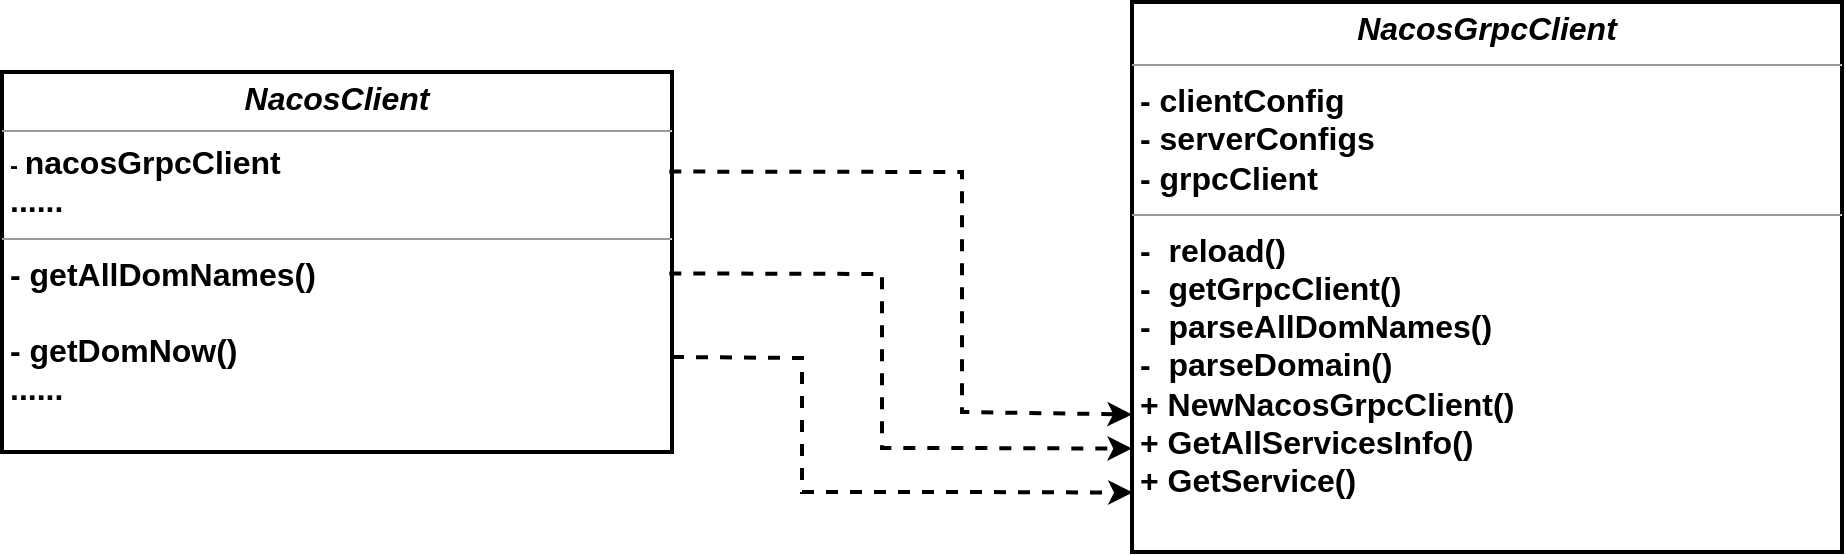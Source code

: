 <mxfile version="19.0.3" type="device"><diagram name="Page-1" id="c4acf3e9-155e-7222-9cf6-157b1a14988f"><mxGraphModel dx="1296" dy="914" grid="1" gridSize="10" guides="1" tooltips="1" connect="1" arrows="1" fold="1" page="1" pageScale="1" pageWidth="1100" pageHeight="1700" background="none" math="0" shadow="0"><root><mxCell id="0"/><mxCell id="1" parent="0"/><mxCell id="BdP5b42nbPo8H1Md3rx2-1" value="&lt;p style=&quot;margin: 4px 0px 0px; text-align: center; font-size: 16px;&quot;&gt;&lt;i style=&quot;&quot;&gt;&lt;font style=&quot;font-size: 16px;&quot;&gt;&lt;b&gt;NacosGrpcClient&lt;/b&gt;&lt;/font&gt;&lt;/i&gt;&lt;/p&gt;&lt;hr style=&quot;font-size: 16px;&quot; size=&quot;1&quot;&gt;&lt;p style=&quot;margin: 0px 0px 0px 4px; font-size: 16px;&quot;&gt;&lt;font style=&quot;font-size: 16px;&quot;&gt;&lt;b&gt;- clientConfig&lt;br&gt;- serverConfigs&lt;/b&gt;&lt;/font&gt;&lt;/p&gt;&lt;p style=&quot;margin: 0px 0px 0px 4px; font-size: 16px;&quot;&gt;&lt;font style=&quot;font-size: 16px;&quot;&gt;&lt;b&gt;- grpcClient&lt;/b&gt;&lt;/font&gt;&lt;/p&gt;&lt;hr style=&quot;font-size: 16px;&quot; size=&quot;1&quot;&gt;&lt;p style=&quot;margin: 0px 0px 0px 4px; font-size: 16px;&quot;&gt;&lt;font style=&quot;font-size: 16px;&quot;&gt;&lt;b&gt;-&amp;nbsp; reload()&lt;br&gt;-&amp;nbsp; getGrpcClient()&lt;/b&gt;&lt;/font&gt;&lt;/p&gt;&lt;p style=&quot;margin: 0px 0px 0px 4px; font-size: 16px;&quot;&gt;&lt;font style=&quot;font-size: 16px;&quot;&gt;&lt;b&gt;-&amp;nbsp; parseAllDomNames()&lt;/b&gt;&lt;/font&gt;&lt;/p&gt;&lt;p style=&quot;margin: 0px 0px 0px 4px; font-size: 16px;&quot;&gt;&lt;font style=&quot;font-size: 16px;&quot;&gt;&lt;b&gt;-&amp;nbsp; parseDomain()&lt;/b&gt;&lt;/font&gt;&lt;/p&gt;&lt;p style=&quot;margin: 0px 0px 0px 4px; font-size: 16px;&quot;&gt;&lt;font style=&quot;font-size: 16px;&quot;&gt;&lt;b&gt;+ NewNacosGrpcClient()&lt;/b&gt;&lt;/font&gt;&lt;/p&gt;&lt;p style=&quot;margin: 0px 0px 0px 4px; font-size: 16px;&quot;&gt;&lt;font style=&quot;font-size: 16px;&quot;&gt;&lt;b&gt;+ GetAllServicesInfo()&lt;/b&gt;&lt;/font&gt;&lt;/p&gt;&lt;p style=&quot;margin: 0px 0px 0px 4px; font-size: 16px;&quot;&gt;&lt;font style=&quot;font-size: 16px;&quot;&gt;&lt;b&gt;+ GetService()&lt;/b&gt;&lt;/font&gt;&lt;/p&gt;&lt;p style=&quot;margin: 0px 0px 0px 4px; font-size: 16px;&quot;&gt;&lt;font style=&quot;font-size: 16px;&quot;&gt;&lt;br&gt;&lt;/font&gt;&lt;/p&gt;" style="verticalAlign=top;align=left;overflow=fill;fontSize=12;fontFamily=Helvetica;html=1;rounded=0;shadow=0;comic=0;labelBackgroundColor=none;strokeWidth=2;" vertex="1" parent="1"><mxGeometry x="655" y="110" width="355" height="275" as="geometry"/></mxCell><mxCell id="BdP5b42nbPo8H1Md3rx2-2" value="&lt;p style=&quot;margin:0px;margin-top:4px;text-align:center;&quot;&gt;&lt;i&gt;&lt;font style=&quot;font-size: 16px;&quot;&gt;&lt;b&gt;NacosClient&lt;/b&gt;&lt;/font&gt;&lt;/i&gt;&lt;/p&gt;&lt;hr size=&quot;1&quot;&gt;&lt;p style=&quot;margin:0px;margin-left:4px;&quot;&gt;&lt;b&gt;- &lt;font style=&quot;font-size: 16px;&quot;&gt;nacosGrpcClient&lt;/font&gt;&lt;/b&gt;&lt;/p&gt;&lt;p style=&quot;margin: 0px 0px 0px 4px; font-size: 16px;&quot;&gt;&lt;font style=&quot;font-size: 16px;&quot;&gt;&lt;b&gt;......&lt;/b&gt;&lt;/font&gt;&lt;/p&gt;&lt;hr style=&quot;font-size: 16px;&quot; size=&quot;1&quot;&gt;&lt;p style=&quot;margin: 0px 0px 0px 4px; font-size: 16px;&quot;&gt;&lt;font style=&quot;font-size: 16px;&quot;&gt;&lt;b&gt;- getAllDomNames()&lt;/b&gt;&lt;/font&gt;&lt;/p&gt;&lt;p style=&quot;margin: 0px 0px 0px 4px; font-size: 16px;&quot;&gt;&lt;font style=&quot;font-size: 16px;&quot;&gt;&lt;b&gt;&lt;br&gt;- getDomNow()&lt;/b&gt;&lt;/font&gt;&lt;/p&gt;&lt;p style=&quot;margin: 0px 0px 0px 4px; font-size: 16px;&quot;&gt;&lt;font style=&quot;font-size: 16px;&quot;&gt;&lt;b&gt;......&lt;/b&gt;&lt;/font&gt;&lt;/p&gt;" style="verticalAlign=top;align=left;overflow=fill;fontSize=12;fontFamily=Helvetica;html=1;rounded=0;shadow=0;comic=0;labelBackgroundColor=none;strokeWidth=2;" vertex="1" parent="1"><mxGeometry x="90" y="145" width="335" height="190" as="geometry"/></mxCell><mxCell id="BdP5b42nbPo8H1Md3rx2-3" value="" style="endArrow=classic;html=1;rounded=0;fontSize=16;dashed=1;entryX=0;entryY=0.75;entryDx=0;entryDy=0;exitX=0.996;exitY=0.262;exitDx=0;exitDy=0;exitPerimeter=0;strokeWidth=2;" edge="1" parent="1" source="BdP5b42nbPo8H1Md3rx2-2" target="BdP5b42nbPo8H1Md3rx2-1"><mxGeometry width="50" height="50" relative="1" as="geometry"><mxPoint x="430" y="295" as="sourcePoint"/><mxPoint x="650" y="315" as="targetPoint"/><Array as="points"><mxPoint x="570" y="195"/><mxPoint x="570" y="315"/></Array></mxGeometry></mxCell><mxCell id="BdP5b42nbPo8H1Md3rx2-4" value="" style="endArrow=classic;html=1;rounded=0;fontSize=16;dashed=1;entryX=0;entryY=0.812;entryDx=0;entryDy=0;entryPerimeter=0;exitX=0.996;exitY=0.53;exitDx=0;exitDy=0;exitPerimeter=0;strokeWidth=2;" edge="1" parent="1" source="BdP5b42nbPo8H1Md3rx2-2" target="BdP5b42nbPo8H1Md3rx2-1"><mxGeometry width="50" height="50" relative="1" as="geometry"><mxPoint x="430" y="345" as="sourcePoint"/><mxPoint x="672.5" y="457.5" as="targetPoint"/><Array as="points"><mxPoint x="530" y="246"/><mxPoint x="530" y="333"/><mxPoint x="570" y="333"/></Array></mxGeometry></mxCell><mxCell id="BdP5b42nbPo8H1Md3rx2-5" value="" style="endArrow=classic;html=1;rounded=0;fontSize=16;dashed=1;exitX=1;exitY=0.75;exitDx=0;exitDy=0;entryX=0.001;entryY=0.892;entryDx=0;entryDy=0;entryPerimeter=0;strokeWidth=2;" edge="1" parent="1" source="BdP5b42nbPo8H1Md3rx2-2" target="BdP5b42nbPo8H1Md3rx2-1"><mxGeometry width="50" height="50" relative="1" as="geometry"><mxPoint x="440" y="407" as="sourcePoint"/><mxPoint x="650" y="355" as="targetPoint"/><Array as="points"><mxPoint x="490" y="288"/><mxPoint x="490" y="355"/><mxPoint x="530" y="355"/><mxPoint x="570" y="355"/></Array></mxGeometry></mxCell></root></mxGraphModel></diagram></mxfile>